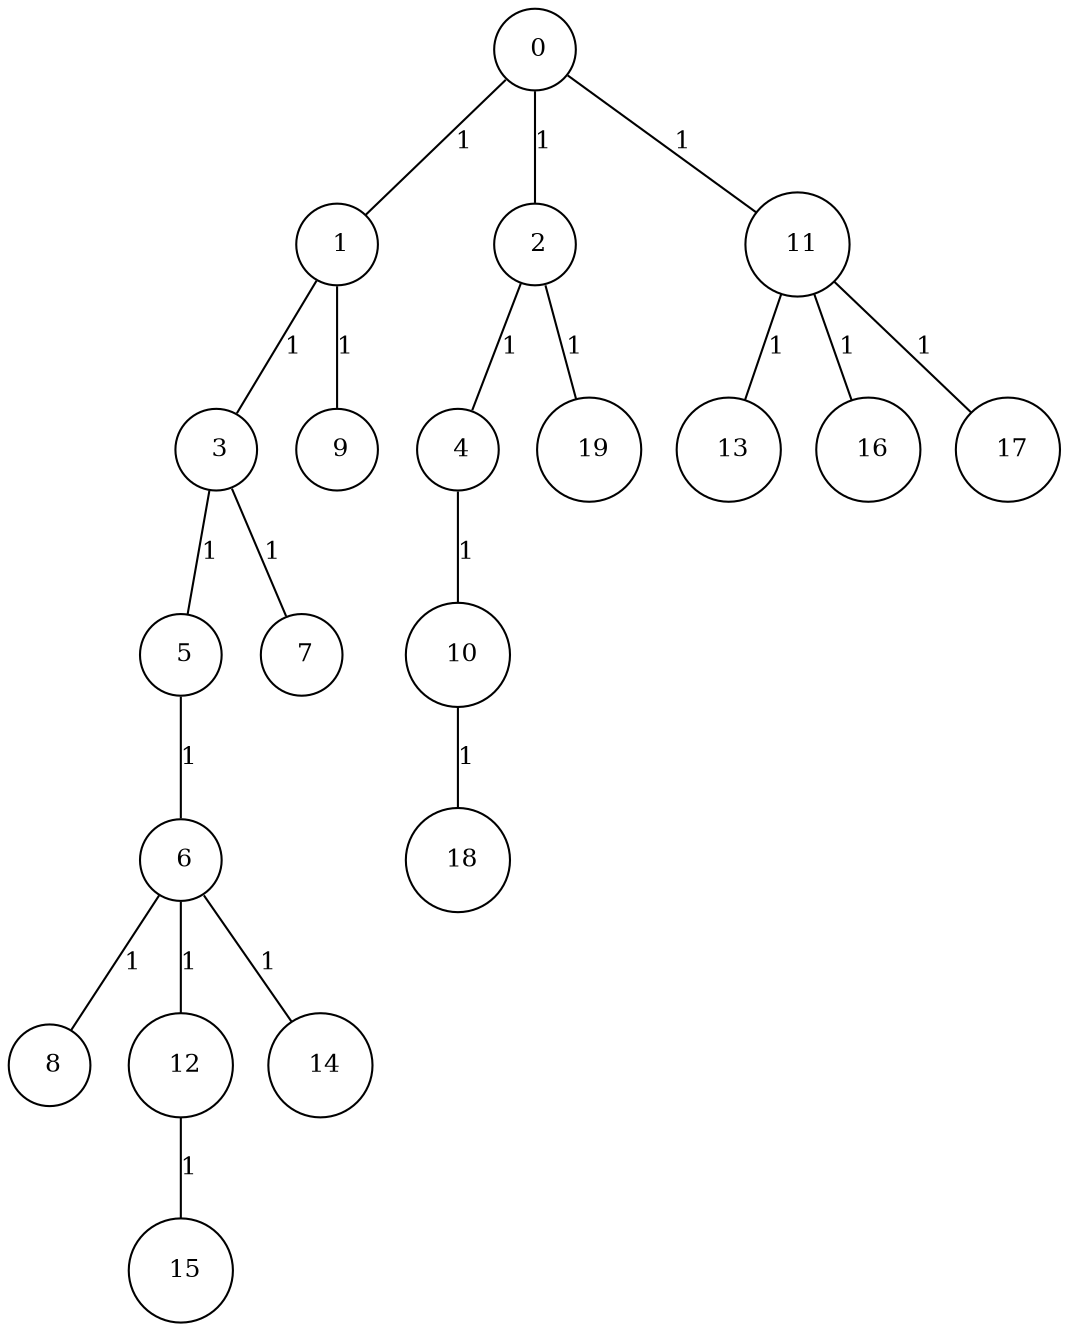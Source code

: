 graph G {
size="8.5,11;"
ratio = "expand;"
fixedsize="true;"
overlap="scale;"
node[shape=circle,width=.12,hight=.12,fontsize=12]
edge[fontsize=12]

0[label=" 0" color=black, pos="1.2009469,0.69978716!"];
1[label=" 1" color=black, pos="0.88934346,0.34148237!"];
2[label=" 2" color=black, pos="2.7667011,2.698713!"];
3[label=" 3" color=black, pos="0.90418714,2.7524787!"];
4[label=" 4" color=black, pos="2.8093707,2.5911106!"];
5[label=" 5" color=black, pos="0.10145415,2.2441486!"];
6[label=" 6" color=black, pos="2.5891186,1.8895532!"];
7[label=" 7" color=black, pos="0.056022177,0.46905001!"];
8[label=" 8" color=black, pos="2.5870112,2.5845852!"];
9[label=" 9" color=black, pos="0.81554899,0.52652255!"];
10[label=" 10" color=black, pos="0.7293977,0.26417188!"];
11[label=" 11" color=black, pos="1.5381753,1.9315181!"];
12[label=" 12" color=black, pos="2.2057142,2.4009854!"];
13[label=" 13" color=black, pos="2.6799038,2.4433389!"];
14[label=" 14" color=black, pos="2.7031862,0.21452399!"];
15[label=" 15" color=black, pos="0.25811167,0.016177476!"];
16[label=" 16" color=black, pos="2.8524112,0.32147754!"];
17[label=" 17" color=black, pos="0.52683019,1.2502103!"];
18[label=" 18" color=black, pos="0.073235658,2.8898127!"];
19[label=" 19" color=black, pos="2.5310328,1.9589569!"];
0--1[label="1"]
0--2[label="1"]
0--11[label="1"]
1--3[label="1"]
1--9[label="1"]
2--4[label="1"]
2--19[label="1"]
3--5[label="1"]
3--7[label="1"]
4--10[label="1"]
5--6[label="1"]
6--8[label="1"]
6--12[label="1"]
6--14[label="1"]
10--18[label="1"]
11--13[label="1"]
11--16[label="1"]
11--17[label="1"]
12--15[label="1"]

}
